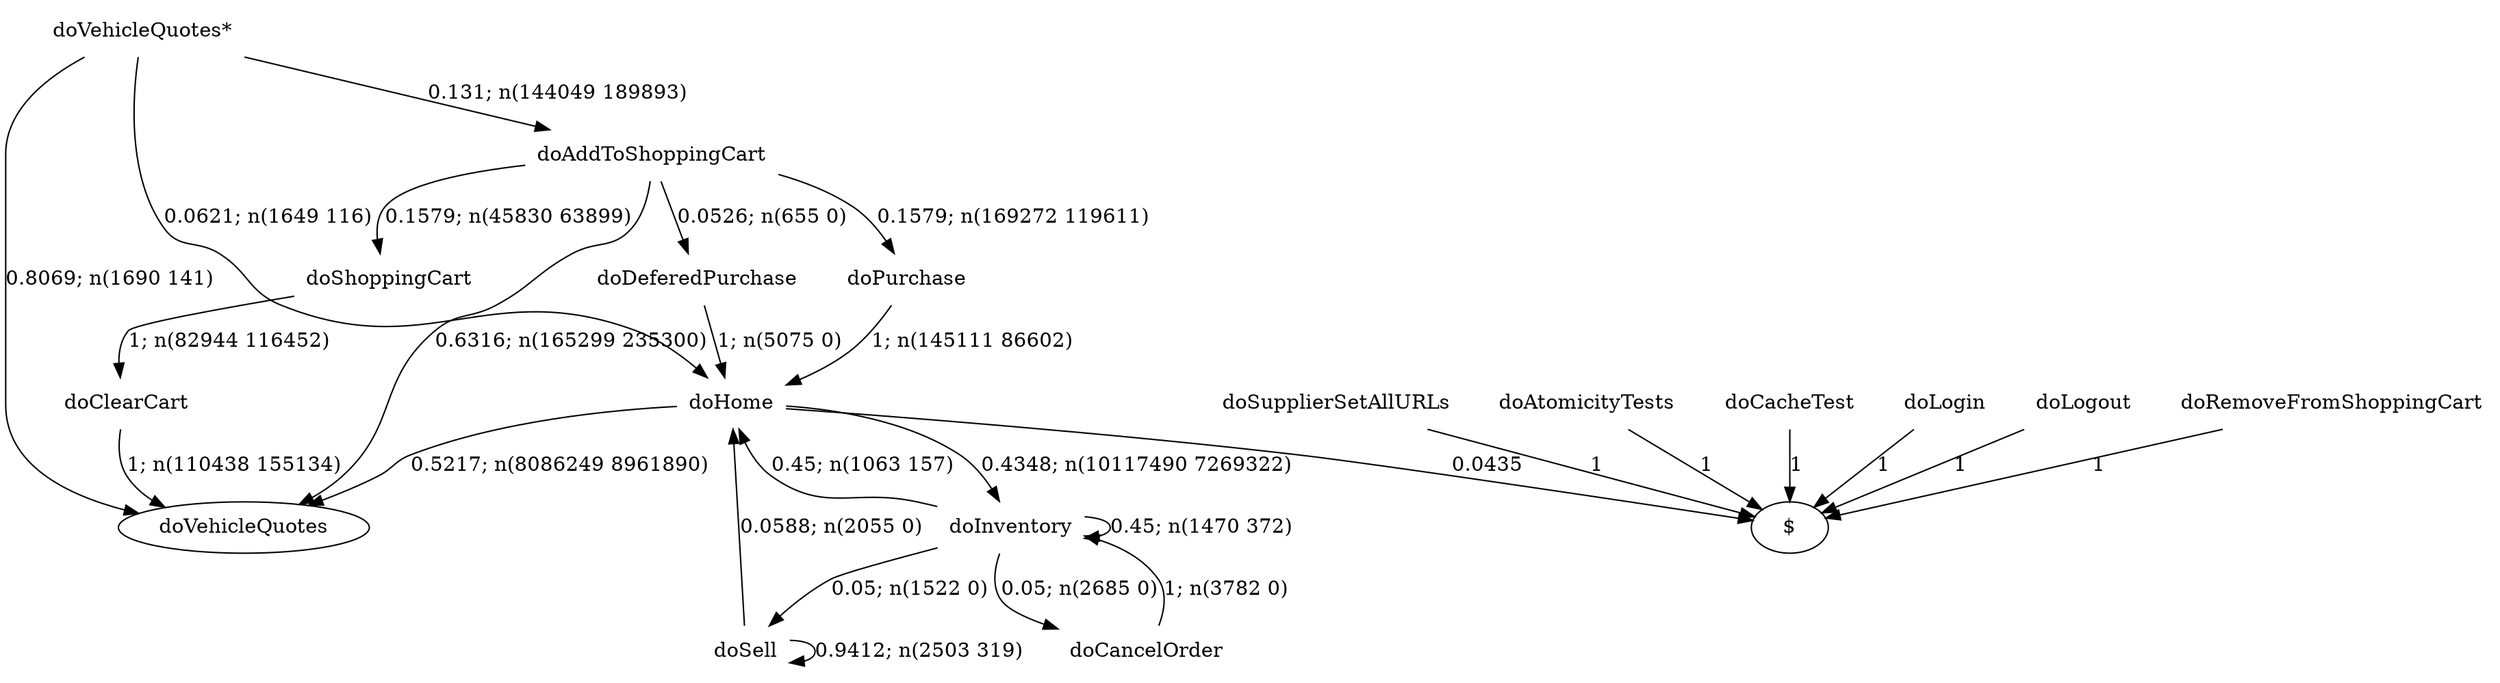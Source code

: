 digraph G {"doVehicleQuotes*" [label="doVehicleQuotes*",shape=none];"doSupplierSetAllURLs" [label="doSupplierSetAllURLs",shape=none];"doAtomicityTests" [label="doAtomicityTests",shape=none];"doCacheTest" [label="doCacheTest",shape=none];"doLogin" [label="doLogin",shape=none];"doAddToShoppingCart" [label="doAddToShoppingCart",shape=none];"doDeferedPurchase" [label="doDeferedPurchase",shape=none];"doHome" [label="doHome",shape=none];"doShoppingCart" [label="doShoppingCart",shape=none];"doClearCart" [label="doClearCart",shape=none];"doPurchase" [label="doPurchase",shape=none];"doInventory" [label="doInventory",shape=none];"doSell" [label="doSell",shape=none];"doLogout" [label="doLogout",shape=none];"doCancelOrder" [label="doCancelOrder",shape=none];"doRemoveFromShoppingCart" [label="doRemoveFromShoppingCart",shape=none];"doVehicleQuotes*"->"doVehicleQuotes" [style=solid,label="0.8069; n(1690 141)"];"doVehicleQuotes*"->"doAddToShoppingCart" [style=solid,label="0.131; n(144049 189893)"];"doVehicleQuotes*"->"doHome" [style=solid,label="0.0621; n(1649 116)"];"doSupplierSetAllURLs"->"$" [style=solid,label="1"];"doAtomicityTests"->"$" [style=solid,label="1"];"doCacheTest"->"$" [style=solid,label="1"];"doLogin"->"$" [style=solid,label="1"];"doAddToShoppingCart"->"doVehicleQuotes" [style=solid,label="0.6316; n(165299 235300)"];"doAddToShoppingCart"->"doDeferedPurchase" [style=solid,label="0.0526; n(655 0)"];"doAddToShoppingCart"->"doShoppingCart" [style=solid,label="0.1579; n(45830 63899)"];"doAddToShoppingCart"->"doPurchase" [style=solid,label="0.1579; n(169272 119611)"];"doDeferedPurchase"->"doHome" [style=solid,label="1; n(5075 0)"];"doHome"->"doVehicleQuotes" [style=solid,label="0.5217; n(8086249 8961890)"];"doHome"->"doInventory" [style=solid,label="0.4348; n(10117490 7269322)"];"doHome"->"$" [style=solid,label="0.0435"];"doShoppingCart"->"doClearCart" [style=solid,label="1; n(82944 116452)"];"doClearCart"->"doVehicleQuotes" [style=solid,label="1; n(110438 155134)"];"doPurchase"->"doHome" [style=solid,label="1; n(145111 86602)"];"doInventory"->"doHome" [style=solid,label="0.45; n(1063 157)"];"doInventory"->"doInventory" [style=solid,label="0.45; n(1470 372)"];"doInventory"->"doSell" [style=solid,label="0.05; n(1522 0)"];"doInventory"->"doCancelOrder" [style=solid,label="0.05; n(2685 0)"];"doSell"->"doHome" [style=solid,label="0.0588; n(2055 0)"];"doSell"->"doSell" [style=solid,label="0.9412; n(2503 319)"];"doLogout"->"$" [style=solid,label="1"];"doCancelOrder"->"doInventory" [style=solid,label="1; n(3782 0)"];"doRemoveFromShoppingCart"->"$" [style=solid,label="1"];}